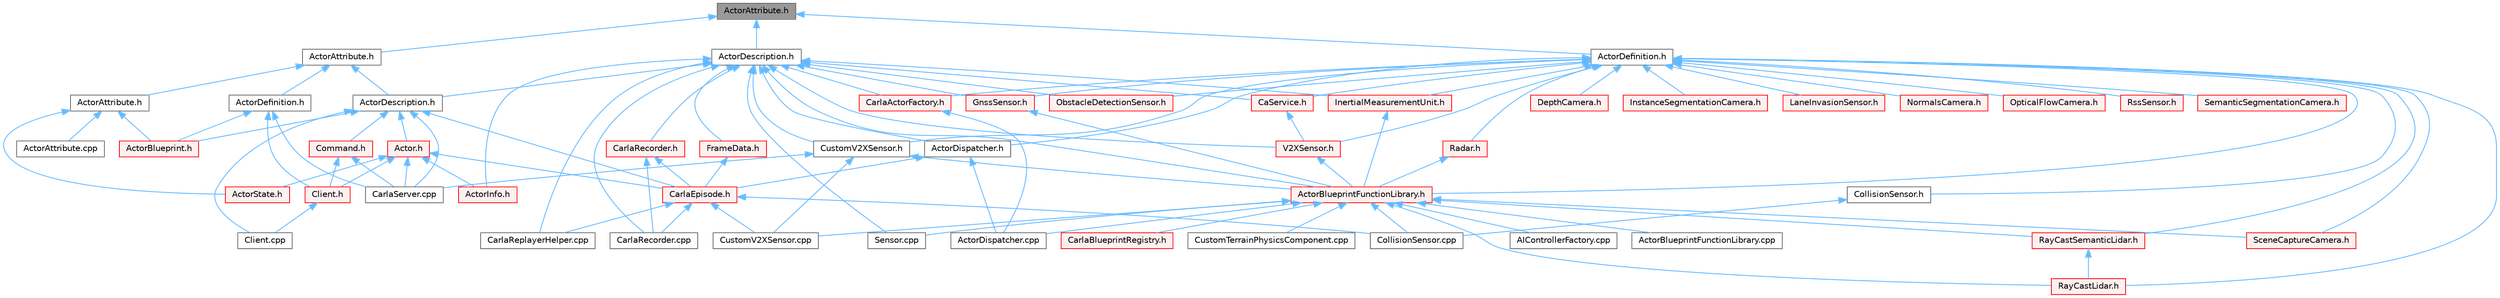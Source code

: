 digraph "ActorAttribute.h"
{
 // INTERACTIVE_SVG=YES
 // LATEX_PDF_SIZE
  bgcolor="transparent";
  edge [fontname=Helvetica,fontsize=10,labelfontname=Helvetica,labelfontsize=10];
  node [fontname=Helvetica,fontsize=10,shape=box,height=0.2,width=0.4];
  Node1 [id="Node000001",label="ActorAttribute.h",height=0.2,width=0.4,color="gray40", fillcolor="grey60", style="filled", fontcolor="black",tooltip=" "];
  Node1 -> Node2 [id="edge1_Node000001_Node000002",dir="back",color="steelblue1",style="solid",tooltip=" "];
  Node2 [id="Node000002",label="ActorAttribute.h",height=0.2,width=0.4,color="grey40", fillcolor="white", style="filled",URL="$d2/dc4/LibCarla_2source_2carla_2rpc_2ActorAttribute_8h.html",tooltip=" "];
  Node2 -> Node3 [id="edge2_Node000002_Node000003",dir="back",color="steelblue1",style="solid",tooltip=" "];
  Node3 [id="Node000003",label="ActorAttribute.h",height=0.2,width=0.4,color="grey40", fillcolor="white", style="filled",URL="$d1/d5d/LibCarla_2source_2carla_2client_2ActorAttribute_8h.html",tooltip=" "];
  Node3 -> Node4 [id="edge3_Node000003_Node000004",dir="back",color="steelblue1",style="solid",tooltip=" "];
  Node4 [id="Node000004",label="ActorAttribute.cpp",height=0.2,width=0.4,color="grey40", fillcolor="white", style="filled",URL="$dc/d32/ActorAttribute_8cpp.html",tooltip=" "];
  Node3 -> Node5 [id="edge4_Node000003_Node000005",dir="back",color="steelblue1",style="solid",tooltip=" "];
  Node5 [id="Node000005",label="ActorBlueprint.h",height=0.2,width=0.4,color="red", fillcolor="#FFF0F0", style="filled",URL="$de/de7/ActorBlueprint_8h.html",tooltip=" "];
  Node3 -> Node11 [id="edge5_Node000003_Node000011",dir="back",color="steelblue1",style="solid",tooltip=" "];
  Node11 [id="Node000011",label="ActorState.h",height=0.2,width=0.4,color="red", fillcolor="#FFF0F0", style="filled",URL="$d4/d22/client_2detail_2ActorState_8h.html",tooltip=" "];
  Node2 -> Node90 [id="edge6_Node000002_Node000090",dir="back",color="steelblue1",style="solid",tooltip=" "];
  Node90 [id="Node000090",label="ActorDefinition.h",height=0.2,width=0.4,color="grey40", fillcolor="white", style="filled",URL="$d9/dd9/LibCarla_2source_2carla_2rpc_2ActorDefinition_8h.html",tooltip=" "];
  Node90 -> Node5 [id="edge7_Node000090_Node000005",dir="back",color="steelblue1",style="solid",tooltip=" "];
  Node90 -> Node91 [id="edge8_Node000090_Node000091",dir="back",color="steelblue1",style="solid",tooltip=" "];
  Node91 [id="Node000091",label="CarlaServer.cpp",height=0.2,width=0.4,color="grey40", fillcolor="white", style="filled",URL="$db/d6c/CarlaServer_8cpp.html",tooltip=" "];
  Node90 -> Node92 [id="edge9_Node000090_Node000092",dir="back",color="steelblue1",style="solid",tooltip=" "];
  Node92 [id="Node000092",label="Client.h",height=0.2,width=0.4,color="red", fillcolor="#FFF0F0", style="filled",URL="$df/d8b/client_2detail_2Client_8h.html",tooltip=" "];
  Node92 -> Node93 [id="edge10_Node000092_Node000093",dir="back",color="steelblue1",style="solid",tooltip=" "];
  Node93 [id="Node000093",label="Client.cpp",height=0.2,width=0.4,color="grey40", fillcolor="white", style="filled",URL="$dc/d4a/client_2detail_2Client_8cpp.html",tooltip=" "];
  Node2 -> Node94 [id="edge11_Node000002_Node000094",dir="back",color="steelblue1",style="solid",tooltip=" "];
  Node94 [id="Node000094",label="ActorDescription.h",height=0.2,width=0.4,color="grey40", fillcolor="white", style="filled",URL="$d9/db9/LibCarla_2source_2carla_2rpc_2ActorDescription_8h.html",tooltip=" "];
  Node94 -> Node95 [id="edge12_Node000094_Node000095",dir="back",color="steelblue1",style="solid",tooltip=" "];
  Node95 [id="Node000095",label="Actor.h",height=0.2,width=0.4,color="red", fillcolor="#FFF0F0", style="filled",URL="$d8/d73/rpc_2Actor_8h.html",tooltip=" "];
  Node95 -> Node97 [id="edge13_Node000095_Node000097",dir="back",color="steelblue1",style="solid",tooltip=" "];
  Node97 [id="Node000097",label="ActorInfo.h",height=0.2,width=0.4,color="red", fillcolor="#FFF0F0", style="filled",URL="$d0/d4e/ActorInfo_8h.html",tooltip=" "];
  Node95 -> Node11 [id="edge14_Node000095_Node000011",dir="back",color="steelblue1",style="solid",tooltip=" "];
  Node95 -> Node105 [id="edge15_Node000095_Node000105",dir="back",color="steelblue1",style="solid",tooltip=" "];
  Node105 [id="Node000105",label="CarlaEpisode.h",height=0.2,width=0.4,color="red", fillcolor="#FFF0F0", style="filled",URL="$de/db8/CarlaEpisode_8h.html",tooltip=" "];
  Node105 -> Node139 [id="edge16_Node000105_Node000139",dir="back",color="steelblue1",style="solid",tooltip=" "];
  Node139 [id="Node000139",label="CarlaRecorder.cpp",height=0.2,width=0.4,color="grey40", fillcolor="white", style="filled",URL="$da/d49/CarlaRecorder_8cpp.html",tooltip=" "];
  Node105 -> Node114 [id="edge17_Node000105_Node000114",dir="back",color="steelblue1",style="solid",tooltip=" "];
  Node114 [id="Node000114",label="CarlaReplayerHelper.cpp",height=0.2,width=0.4,color="grey40", fillcolor="white", style="filled",URL="$d2/d32/CarlaReplayerHelper_8cpp.html",tooltip=" "];
  Node105 -> Node137 [id="edge18_Node000105_Node000137",dir="back",color="steelblue1",style="solid",tooltip=" "];
  Node137 [id="Node000137",label="CollisionSensor.cpp",height=0.2,width=0.4,color="grey40", fillcolor="white", style="filled",URL="$da/df0/CollisionSensor_8cpp.html",tooltip=" "];
  Node105 -> Node141 [id="edge19_Node000105_Node000141",dir="back",color="steelblue1",style="solid",tooltip=" "];
  Node141 [id="Node000141",label="CustomV2XSensor.cpp",height=0.2,width=0.4,color="grey40", fillcolor="white", style="filled",URL="$d8/d97/CustomV2XSensor_8cpp.html",tooltip=" "];
  Node95 -> Node91 [id="edge20_Node000095_Node000091",dir="back",color="steelblue1",style="solid",tooltip=" "];
  Node95 -> Node92 [id="edge21_Node000095_Node000092",dir="back",color="steelblue1",style="solid",tooltip=" "];
  Node94 -> Node5 [id="edge22_Node000094_Node000005",dir="back",color="steelblue1",style="solid",tooltip=" "];
  Node94 -> Node105 [id="edge23_Node000094_Node000105",dir="back",color="steelblue1",style="solid",tooltip=" "];
  Node94 -> Node91 [id="edge24_Node000094_Node000091",dir="back",color="steelblue1",style="solid",tooltip=" "];
  Node94 -> Node93 [id="edge25_Node000094_Node000093",dir="back",color="steelblue1",style="solid",tooltip=" "];
  Node94 -> Node228 [id="edge26_Node000094_Node000228",dir="back",color="steelblue1",style="solid",tooltip=" "];
  Node228 [id="Node000228",label="Command.h",height=0.2,width=0.4,color="red", fillcolor="#FFF0F0", style="filled",URL="$d1/d55/Command_8h.html",tooltip=" "];
  Node228 -> Node91 [id="edge27_Node000228_Node000091",dir="back",color="steelblue1",style="solid",tooltip=" "];
  Node228 -> Node92 [id="edge28_Node000228_Node000092",dir="back",color="steelblue1",style="solid",tooltip=" "];
  Node1 -> Node229 [id="edge29_Node000001_Node000229",dir="back",color="steelblue1",style="solid",tooltip=" "];
  Node229 [id="Node000229",label="ActorDefinition.h",height=0.2,width=0.4,color="grey40", fillcolor="white", style="filled",URL="$d0/d65/Unreal_2CarlaUE4_2Plugins_2Carla_2Source_2Carla_2Actor_2ActorDefinition_8h.html",tooltip=" "];
  Node229 -> Node150 [id="edge30_Node000229_Node000150",dir="back",color="steelblue1",style="solid",tooltip=" "];
  Node150 [id="Node000150",label="ActorBlueprintFunctionLibrary.h",height=0.2,width=0.4,color="red", fillcolor="#FFF0F0", style="filled",URL="$d7/dda/ActorBlueprintFunctionLibrary_8h.html",tooltip=" "];
  Node150 -> Node151 [id="edge31_Node000150_Node000151",dir="back",color="steelblue1",style="solid",tooltip=" "];
  Node151 [id="Node000151",label="AIControllerFactory.cpp",height=0.2,width=0.4,color="grey40", fillcolor="white", style="filled",URL="$d1/d50/AIControllerFactory_8cpp.html",tooltip=" "];
  Node150 -> Node152 [id="edge32_Node000150_Node000152",dir="back",color="steelblue1",style="solid",tooltip=" "];
  Node152 [id="Node000152",label="ActorBlueprintFunctionLibrary.cpp",height=0.2,width=0.4,color="grey40", fillcolor="white", style="filled",URL="$dd/d08/ActorBlueprintFunctionLibrary_8cpp.html",tooltip=" "];
  Node150 -> Node104 [id="edge33_Node000150_Node000104",dir="back",color="steelblue1",style="solid",tooltip=" "];
  Node104 [id="Node000104",label="ActorDispatcher.cpp",height=0.2,width=0.4,color="grey40", fillcolor="white", style="filled",URL="$d0/d6a/ActorDispatcher_8cpp.html",tooltip=" "];
  Node150 -> Node153 [id="edge34_Node000150_Node000153",dir="back",color="steelblue1",style="solid",tooltip=" "];
  Node153 [id="Node000153",label="CarlaBlueprintRegistry.h",height=0.2,width=0.4,color="red", fillcolor="#FFF0F0", style="filled",URL="$d5/db8/CarlaBlueprintRegistry_8h.html",tooltip=" "];
  Node150 -> Node137 [id="edge35_Node000150_Node000137",dir="back",color="steelblue1",style="solid",tooltip=" "];
  Node150 -> Node117 [id="edge36_Node000150_Node000117",dir="back",color="steelblue1",style="solid",tooltip=" "];
  Node117 [id="Node000117",label="CustomTerrainPhysicsComponent.cpp",height=0.2,width=0.4,color="grey40", fillcolor="white", style="filled",URL="$d1/d59/CustomTerrainPhysicsComponent_8cpp.html",tooltip=" "];
  Node150 -> Node141 [id="edge37_Node000150_Node000141",dir="back",color="steelblue1",style="solid",tooltip=" "];
  Node150 -> Node163 [id="edge38_Node000150_Node000163",dir="back",color="steelblue1",style="solid",tooltip=" "];
  Node163 [id="Node000163",label="RayCastLidar.h",height=0.2,width=0.4,color="red", fillcolor="#FFF0F0", style="filled",URL="$d1/d53/RayCastLidar_8h.html",tooltip=" "];
  Node150 -> Node165 [id="edge39_Node000150_Node000165",dir="back",color="steelblue1",style="solid",tooltip=" "];
  Node165 [id="Node000165",label="RayCastSemanticLidar.h",height=0.2,width=0.4,color="red", fillcolor="#FFF0F0", style="filled",URL="$de/dc6/RayCastSemanticLidar_8h.html",tooltip=" "];
  Node165 -> Node163 [id="edge40_Node000165_Node000163",dir="back",color="steelblue1",style="solid",tooltip=" "];
  Node150 -> Node168 [id="edge41_Node000150_Node000168",dir="back",color="steelblue1",style="solid",tooltip=" "];
  Node168 [id="Node000168",label="SceneCaptureCamera.h",height=0.2,width=0.4,color="red", fillcolor="#FFF0F0", style="filled",URL="$dc/d56/SceneCaptureCamera_8h.html",tooltip=" "];
  Node150 -> Node126 [id="edge42_Node000150_Node000126",dir="back",color="steelblue1",style="solid",tooltip=" "];
  Node126 [id="Node000126",label="Sensor.cpp",height=0.2,width=0.4,color="grey40", fillcolor="white", style="filled",URL="$d7/d16/Sensor_8cpp.html",tooltip=" "];
  Node229 -> Node103 [id="edge43_Node000229_Node000103",dir="back",color="steelblue1",style="solid",tooltip=" "];
  Node103 [id="Node000103",label="ActorDispatcher.h",height=0.2,width=0.4,color="grey40", fillcolor="white", style="filled",URL="$dc/ddc/ActorDispatcher_8h.html",tooltip=" "];
  Node103 -> Node104 [id="edge44_Node000103_Node000104",dir="back",color="steelblue1",style="solid",tooltip=" "];
  Node103 -> Node105 [id="edge45_Node000103_Node000105",dir="back",color="steelblue1",style="solid",tooltip=" "];
  Node229 -> Node146 [id="edge46_Node000229_Node000146",dir="back",color="steelblue1",style="solid",tooltip=" "];
  Node146 [id="Node000146",label="CaService.h",height=0.2,width=0.4,color="red", fillcolor="#FFF0F0", style="filled",URL="$df/dd8/CaService_8h.html",tooltip=" "];
  Node146 -> Node149 [id="edge47_Node000146_Node000149",dir="back",color="steelblue1",style="solid",tooltip=" "];
  Node149 [id="Node000149",label="V2XSensor.h",height=0.2,width=0.4,color="red", fillcolor="#FFF0F0", style="filled",URL="$d1/d71/V2XSensor_8h.html",tooltip=" "];
  Node149 -> Node150 [id="edge48_Node000149_Node000150",dir="back",color="steelblue1",style="solid",tooltip=" "];
  Node229 -> Node230 [id="edge49_Node000229_Node000230",dir="back",color="steelblue1",style="solid",tooltip=" "];
  Node230 [id="Node000230",label="CarlaActorFactory.h",height=0.2,width=0.4,color="red", fillcolor="#FFF0F0", style="filled",URL="$d4/d24/CarlaActorFactory_8h.html",tooltip=" "];
  Node230 -> Node104 [id="edge50_Node000230_Node000104",dir="back",color="steelblue1",style="solid",tooltip=" "];
  Node229 -> Node174 [id="edge51_Node000229_Node000174",dir="back",color="steelblue1",style="solid",tooltip=" "];
  Node174 [id="Node000174",label="CollisionSensor.h",height=0.2,width=0.4,color="grey40", fillcolor="white", style="filled",URL="$d3/dd6/CollisionSensor_8h.html",tooltip=" "];
  Node174 -> Node137 [id="edge52_Node000174_Node000137",dir="back",color="steelblue1",style="solid",tooltip=" "];
  Node229 -> Node175 [id="edge53_Node000229_Node000175",dir="back",color="steelblue1",style="solid",tooltip=" "];
  Node175 [id="Node000175",label="CustomV2XSensor.h",height=0.2,width=0.4,color="grey40", fillcolor="white", style="filled",URL="$df/d4b/CustomV2XSensor_8h.html",tooltip=" "];
  Node175 -> Node150 [id="edge54_Node000175_Node000150",dir="back",color="steelblue1",style="solid",tooltip=" "];
  Node175 -> Node91 [id="edge55_Node000175_Node000091",dir="back",color="steelblue1",style="solid",tooltip=" "];
  Node175 -> Node141 [id="edge56_Node000175_Node000141",dir="back",color="steelblue1",style="solid",tooltip=" "];
  Node229 -> Node183 [id="edge57_Node000229_Node000183",dir="back",color="steelblue1",style="solid",tooltip=" "];
  Node183 [id="Node000183",label="DepthCamera.h",height=0.2,width=0.4,color="red", fillcolor="#FFF0F0", style="filled",URL="$da/d7d/DepthCamera_8h.html",tooltip=" "];
  Node229 -> Node176 [id="edge58_Node000229_Node000176",dir="back",color="steelblue1",style="solid",tooltip=" "];
  Node176 [id="Node000176",label="GnssSensor.h",height=0.2,width=0.4,color="red", fillcolor="#FFF0F0", style="filled",URL="$d9/d73/GnssSensor_8h.html",tooltip=" "];
  Node176 -> Node150 [id="edge59_Node000176_Node000150",dir="back",color="steelblue1",style="solid",tooltip=" "];
  Node229 -> Node177 [id="edge60_Node000229_Node000177",dir="back",color="steelblue1",style="solid",tooltip=" "];
  Node177 [id="Node000177",label="InertialMeasurementUnit.h",height=0.2,width=0.4,color="red", fillcolor="#FFF0F0", style="filled",URL="$d7/dfa/InertialMeasurementUnit_8h.html",tooltip=" "];
  Node177 -> Node150 [id="edge61_Node000177_Node000150",dir="back",color="steelblue1",style="solid",tooltip=" "];
  Node229 -> Node184 [id="edge62_Node000229_Node000184",dir="back",color="steelblue1",style="solid",tooltip=" "];
  Node184 [id="Node000184",label="InstanceSegmentationCamera.h",height=0.2,width=0.4,color="red", fillcolor="#FFF0F0", style="filled",URL="$d4/d34/InstanceSegmentationCamera_8h.html",tooltip=" "];
  Node229 -> Node185 [id="edge63_Node000229_Node000185",dir="back",color="steelblue1",style="solid",tooltip=" "];
  Node185 [id="Node000185",label="LaneInvasionSensor.h",height=0.2,width=0.4,color="red", fillcolor="#FFF0F0", style="filled",URL="$d8/d48/Unreal_2CarlaUE4_2Plugins_2Carla_2Source_2Carla_2Sensor_2LaneInvasionSensor_8h.html",tooltip=" "];
  Node229 -> Node186 [id="edge64_Node000229_Node000186",dir="back",color="steelblue1",style="solid",tooltip=" "];
  Node186 [id="Node000186",label="NormalsCamera.h",height=0.2,width=0.4,color="red", fillcolor="#FFF0F0", style="filled",URL="$df/d8f/NormalsCamera_8h.html",tooltip=" "];
  Node229 -> Node178 [id="edge65_Node000229_Node000178",dir="back",color="steelblue1",style="solid",tooltip=" "];
  Node178 [id="Node000178",label="ObstacleDetectionSensor.h",height=0.2,width=0.4,color="red", fillcolor="#FFF0F0", style="filled",URL="$d7/d55/ObstacleDetectionSensor_8h.html",tooltip=" "];
  Node229 -> Node187 [id="edge66_Node000229_Node000187",dir="back",color="steelblue1",style="solid",tooltip=" "];
  Node187 [id="Node000187",label="OpticalFlowCamera.h",height=0.2,width=0.4,color="red", fillcolor="#FFF0F0", style="filled",URL="$df/d72/OpticalFlowCamera_8h.html",tooltip=" "];
  Node229 -> Node179 [id="edge67_Node000229_Node000179",dir="back",color="steelblue1",style="solid",tooltip=" "];
  Node179 [id="Node000179",label="Radar.h",height=0.2,width=0.4,color="red", fillcolor="#FFF0F0", style="filled",URL="$d6/de9/Radar_8h.html",tooltip=" "];
  Node179 -> Node150 [id="edge68_Node000179_Node000150",dir="back",color="steelblue1",style="solid",tooltip=" "];
  Node229 -> Node163 [id="edge69_Node000229_Node000163",dir="back",color="steelblue1",style="solid",tooltip=" "];
  Node229 -> Node165 [id="edge70_Node000229_Node000165",dir="back",color="steelblue1",style="solid",tooltip=" "];
  Node229 -> Node188 [id="edge71_Node000229_Node000188",dir="back",color="steelblue1",style="solid",tooltip=" "];
  Node188 [id="Node000188",label="RssSensor.h",height=0.2,width=0.4,color="red", fillcolor="#FFF0F0", style="filled",URL="$de/d29/Unreal_2CarlaUE4_2Plugins_2Carla_2Source_2Carla_2Sensor_2RssSensor_8h.html",tooltip=" "];
  Node229 -> Node168 [id="edge72_Node000229_Node000168",dir="back",color="steelblue1",style="solid",tooltip=" "];
  Node229 -> Node189 [id="edge73_Node000229_Node000189",dir="back",color="steelblue1",style="solid",tooltip=" "];
  Node189 [id="Node000189",label="SemanticSegmentationCamera.h",height=0.2,width=0.4,color="red", fillcolor="#FFF0F0", style="filled",URL="$de/d13/SemanticSegmentationCamera_8h.html",tooltip=" "];
  Node229 -> Node149 [id="edge74_Node000229_Node000149",dir="back",color="steelblue1",style="solid",tooltip=" "];
  Node1 -> Node237 [id="edge75_Node000001_Node000237",dir="back",color="steelblue1",style="solid",tooltip=" "];
  Node237 [id="Node000237",label="ActorDescription.h",height=0.2,width=0.4,color="grey40", fillcolor="white", style="filled",URL="$d4/de6/Unreal_2CarlaUE4_2Plugins_2Carla_2Source_2Carla_2Actor_2ActorDescription_8h.html",tooltip=" "];
  Node237 -> Node150 [id="edge76_Node000237_Node000150",dir="back",color="steelblue1",style="solid",tooltip=" "];
  Node237 -> Node94 [id="edge77_Node000237_Node000094",dir="back",color="steelblue1",style="solid",tooltip=" "];
  Node237 -> Node103 [id="edge78_Node000237_Node000103",dir="back",color="steelblue1",style="solid",tooltip=" "];
  Node237 -> Node97 [id="edge79_Node000237_Node000097",dir="back",color="steelblue1",style="solid",tooltip=" "];
  Node237 -> Node146 [id="edge80_Node000237_Node000146",dir="back",color="steelblue1",style="solid",tooltip=" "];
  Node237 -> Node230 [id="edge81_Node000237_Node000230",dir="back",color="steelblue1",style="solid",tooltip=" "];
  Node237 -> Node139 [id="edge82_Node000237_Node000139",dir="back",color="steelblue1",style="solid",tooltip=" "];
  Node237 -> Node238 [id="edge83_Node000237_Node000238",dir="back",color="steelblue1",style="solid",tooltip=" "];
  Node238 [id="Node000238",label="CarlaRecorder.h",height=0.2,width=0.4,color="red", fillcolor="#FFF0F0", style="filled",URL="$d9/d6a/CarlaRecorder_8h.html",tooltip=" "];
  Node238 -> Node105 [id="edge84_Node000238_Node000105",dir="back",color="steelblue1",style="solid",tooltip=" "];
  Node238 -> Node139 [id="edge85_Node000238_Node000139",dir="back",color="steelblue1",style="solid",tooltip=" "];
  Node237 -> Node114 [id="edge86_Node000237_Node000114",dir="back",color="steelblue1",style="solid",tooltip=" "];
  Node237 -> Node175 [id="edge87_Node000237_Node000175",dir="back",color="steelblue1",style="solid",tooltip=" "];
  Node237 -> Node262 [id="edge88_Node000237_Node000262",dir="back",color="steelblue1",style="solid",tooltip=" "];
  Node262 [id="Node000262",label="FrameData.h",height=0.2,width=0.4,color="red", fillcolor="#FFF0F0", style="filled",URL="$d2/df1/FrameData_8h.html",tooltip=" "];
  Node262 -> Node105 [id="edge89_Node000262_Node000105",dir="back",color="steelblue1",style="solid",tooltip=" "];
  Node237 -> Node176 [id="edge90_Node000237_Node000176",dir="back",color="steelblue1",style="solid",tooltip=" "];
  Node237 -> Node177 [id="edge91_Node000237_Node000177",dir="back",color="steelblue1",style="solid",tooltip=" "];
  Node237 -> Node178 [id="edge92_Node000237_Node000178",dir="back",color="steelblue1",style="solid",tooltip=" "];
  Node237 -> Node126 [id="edge93_Node000237_Node000126",dir="back",color="steelblue1",style="solid",tooltip=" "];
  Node237 -> Node149 [id="edge94_Node000237_Node000149",dir="back",color="steelblue1",style="solid",tooltip=" "];
}
